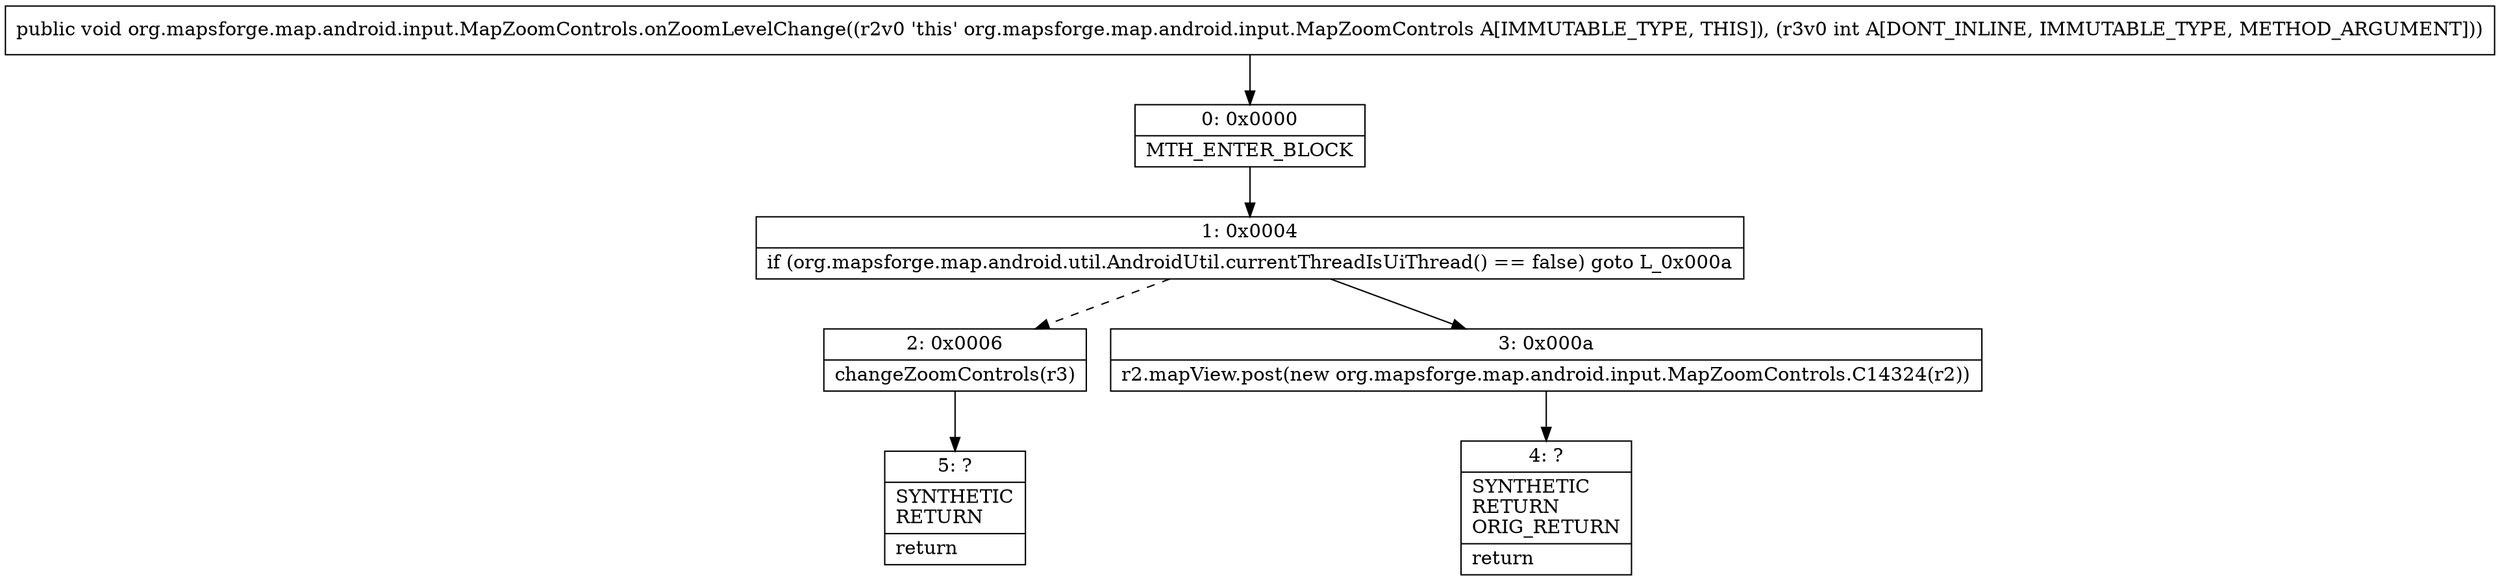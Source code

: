 digraph "CFG fororg.mapsforge.map.android.input.MapZoomControls.onZoomLevelChange(I)V" {
Node_0 [shape=record,label="{0\:\ 0x0000|MTH_ENTER_BLOCK\l}"];
Node_1 [shape=record,label="{1\:\ 0x0004|if (org.mapsforge.map.android.util.AndroidUtil.currentThreadIsUiThread() == false) goto L_0x000a\l}"];
Node_2 [shape=record,label="{2\:\ 0x0006|changeZoomControls(r3)\l}"];
Node_3 [shape=record,label="{3\:\ 0x000a|r2.mapView.post(new org.mapsforge.map.android.input.MapZoomControls.C14324(r2))\l}"];
Node_4 [shape=record,label="{4\:\ ?|SYNTHETIC\lRETURN\lORIG_RETURN\l|return\l}"];
Node_5 [shape=record,label="{5\:\ ?|SYNTHETIC\lRETURN\l|return\l}"];
MethodNode[shape=record,label="{public void org.mapsforge.map.android.input.MapZoomControls.onZoomLevelChange((r2v0 'this' org.mapsforge.map.android.input.MapZoomControls A[IMMUTABLE_TYPE, THIS]), (r3v0 int A[DONT_INLINE, IMMUTABLE_TYPE, METHOD_ARGUMENT])) }"];
MethodNode -> Node_0;
Node_0 -> Node_1;
Node_1 -> Node_2[style=dashed];
Node_1 -> Node_3;
Node_2 -> Node_5;
Node_3 -> Node_4;
}

